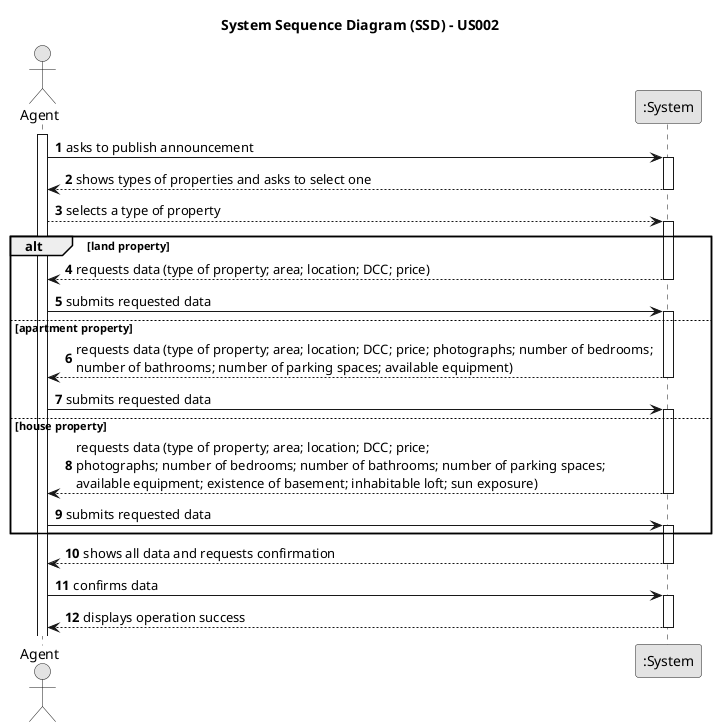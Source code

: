 @startuml
skinparam monochrome true
skinparam packageStyle rectangle
skinparam shadowing false

title System Sequence Diagram (SSD) - US002

autonumber

actor "Agent" as Employee
participant ":System" as System

activate Employee

    Employee -> System : asks to publish announcement
    activate System

    System --> Employee : shows types of properties and asks to select one
    deactivate System

    Employee --> System : selects a type of property
        activate System

    alt land property
       System --> Employee : requests data (type of property; area; location; DCC; price)
          deactivate System
      Employee -> System : submits requested data
              activate System

    else apartment property
      System --> Employee : requests data (type of property; area; location; DCC; price; photographs; number of bedrooms; \nnumber of bathrooms; number of parking spaces; available equipment)
        deactivate System
    Employee -> System : submits requested data
            activate System
    else house property

      System --> Employee : requests data (type of property; area; location; DCC; price; \nphotographs; number of bedrooms; number of bathrooms; number of parking spaces; \navailable equipment; existence of basement; inhabitable loft; sun exposure)
        deactivate System

        Employee -> System : submits requested data
        activate System
end
        System --> Employee : shows all data and requests confirmation
    deactivate System

    Employee -> System : confirms data
    activate System

        System --> Employee : displays operation success
    deactivate System

@enduml
